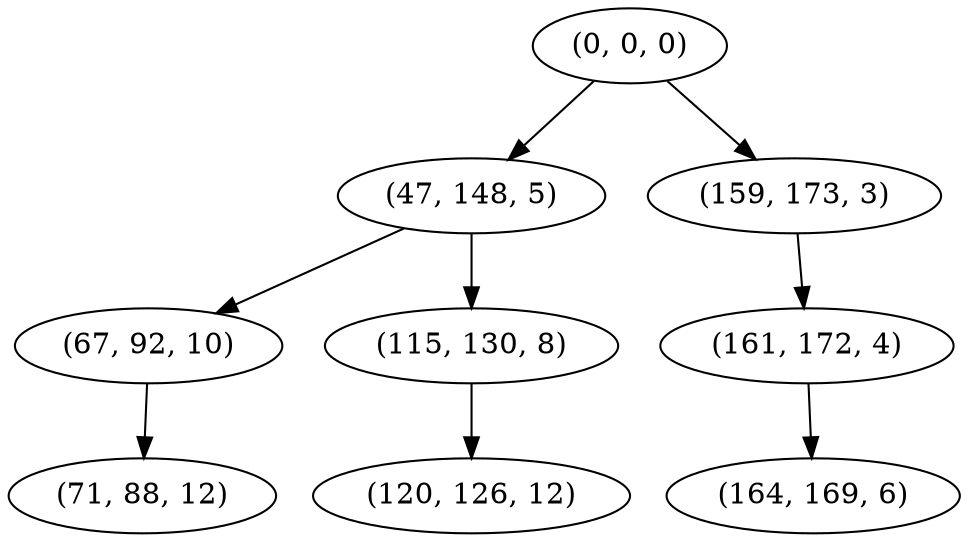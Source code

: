 digraph tree {
    "(0, 0, 0)";
    "(47, 148, 5)";
    "(67, 92, 10)";
    "(71, 88, 12)";
    "(115, 130, 8)";
    "(120, 126, 12)";
    "(159, 173, 3)";
    "(161, 172, 4)";
    "(164, 169, 6)";
    "(0, 0, 0)" -> "(47, 148, 5)";
    "(0, 0, 0)" -> "(159, 173, 3)";
    "(47, 148, 5)" -> "(67, 92, 10)";
    "(47, 148, 5)" -> "(115, 130, 8)";
    "(67, 92, 10)" -> "(71, 88, 12)";
    "(115, 130, 8)" -> "(120, 126, 12)";
    "(159, 173, 3)" -> "(161, 172, 4)";
    "(161, 172, 4)" -> "(164, 169, 6)";
}
